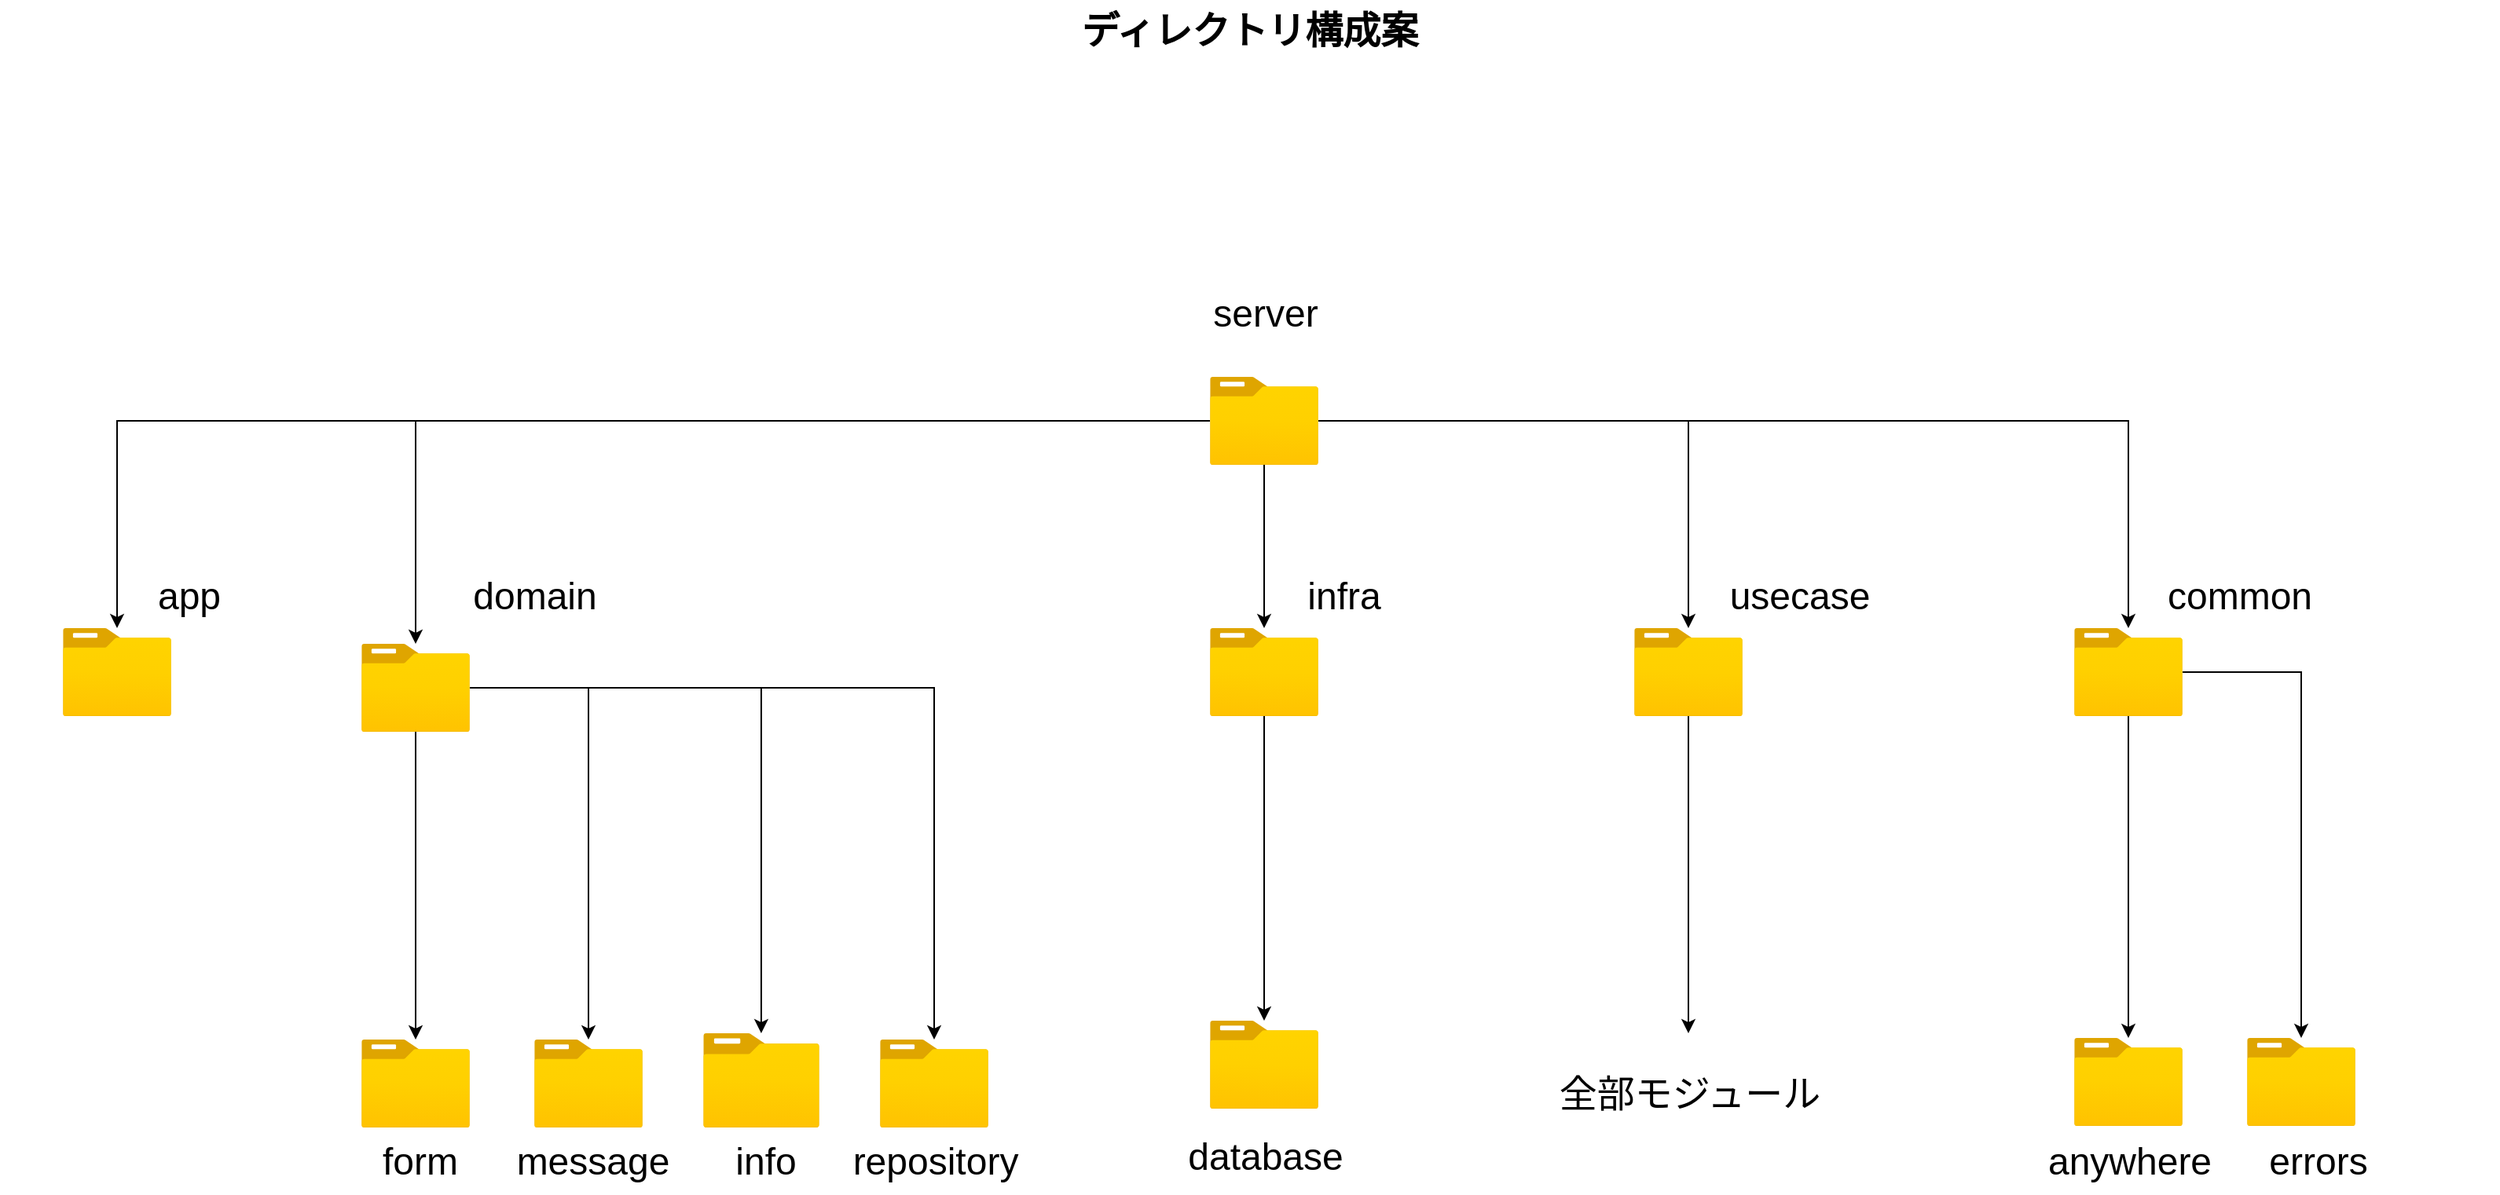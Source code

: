 <mxfile version="20.5.3" type="github">
  <diagram name="Page-1" id="74b105a0-9070-1c63-61bc-23e55f88626e">
    <mxGraphModel dx="2370" dy="1365" grid="1" gridSize="10" guides="1" tooltips="1" connect="1" arrows="1" fold="1" page="1" pageScale="1.5" pageWidth="1169" pageHeight="826" background="none" math="0" shadow="0">
      <root>
        <mxCell id="0" style=";html=1;" />
        <mxCell id="1" style=";html=1;" parent="0" />
        <mxCell id="10b056a9c633e61c-30" value="ディレクトリ構成案" style="text;strokeColor=none;fillColor=none;html=1;fontSize=24;fontStyle=1;verticalAlign=middle;align=center;" parent="1" vertex="1">
          <mxGeometry x="80" y="40" width="1590" height="40" as="geometry" />
        </mxCell>
        <mxCell id="Y8ofXW4XnCx3dUe6ZQK3-6" value="" style="edgeStyle=orthogonalEdgeStyle;rounded=0;orthogonalLoop=1;jettySize=auto;html=1;" edge="1" parent="1" source="Y8ofXW4XnCx3dUe6ZQK3-2" target="Y8ofXW4XnCx3dUe6ZQK3-5">
          <mxGeometry relative="1" as="geometry" />
        </mxCell>
        <mxCell id="Y8ofXW4XnCx3dUe6ZQK3-9" value="" style="edgeStyle=orthogonalEdgeStyle;rounded=0;orthogonalLoop=1;jettySize=auto;html=1;" edge="1" parent="1" source="Y8ofXW4XnCx3dUe6ZQK3-2" target="Y8ofXW4XnCx3dUe6ZQK3-8">
          <mxGeometry relative="1" as="geometry" />
        </mxCell>
        <mxCell id="Y8ofXW4XnCx3dUe6ZQK3-11" value="" style="edgeStyle=orthogonalEdgeStyle;rounded=0;orthogonalLoop=1;jettySize=auto;html=1;" edge="1" parent="1" source="Y8ofXW4XnCx3dUe6ZQK3-2" target="Y8ofXW4XnCx3dUe6ZQK3-10">
          <mxGeometry relative="1" as="geometry" />
        </mxCell>
        <mxCell id="Y8ofXW4XnCx3dUe6ZQK3-44" value="" style="edgeStyle=orthogonalEdgeStyle;rounded=0;orthogonalLoop=1;jettySize=auto;html=1;fontSize=24;" edge="1" parent="1" source="Y8ofXW4XnCx3dUe6ZQK3-2" target="Y8ofXW4XnCx3dUe6ZQK3-43">
          <mxGeometry relative="1" as="geometry" />
        </mxCell>
        <mxCell id="Y8ofXW4XnCx3dUe6ZQK3-47" value="" style="edgeStyle=orthogonalEdgeStyle;rounded=0;orthogonalLoop=1;jettySize=auto;html=1;fontSize=24;" edge="1" parent="1" source="Y8ofXW4XnCx3dUe6ZQK3-2" target="Y8ofXW4XnCx3dUe6ZQK3-46">
          <mxGeometry relative="1" as="geometry" />
        </mxCell>
        <mxCell id="Y8ofXW4XnCx3dUe6ZQK3-2" value="" style="aspect=fixed;html=1;points=[];align=center;image;fontSize=12;image=img/lib/azure2/general/Folder_Blank.svg;" vertex="1" parent="1">
          <mxGeometry x="850" y="280" width="69" height="56.0" as="geometry" />
        </mxCell>
        <mxCell id="Y8ofXW4XnCx3dUe6ZQK3-17" value="" style="edgeStyle=orthogonalEdgeStyle;rounded=0;orthogonalLoop=1;jettySize=auto;html=1;fontSize=24;" edge="1" parent="1" source="Y8ofXW4XnCx3dUe6ZQK3-5" target="Y8ofXW4XnCx3dUe6ZQK3-16">
          <mxGeometry relative="1" as="geometry" />
        </mxCell>
        <mxCell id="Y8ofXW4XnCx3dUe6ZQK3-19" value="" style="edgeStyle=orthogonalEdgeStyle;rounded=0;orthogonalLoop=1;jettySize=auto;html=1;fontSize=24;" edge="1" parent="1" source="Y8ofXW4XnCx3dUe6ZQK3-5" target="Y8ofXW4XnCx3dUe6ZQK3-18">
          <mxGeometry relative="1" as="geometry" />
        </mxCell>
        <mxCell id="Y8ofXW4XnCx3dUe6ZQK3-26" value="" style="edgeStyle=orthogonalEdgeStyle;rounded=0;orthogonalLoop=1;jettySize=auto;html=1;fontSize=24;" edge="1" parent="1" source="Y8ofXW4XnCx3dUe6ZQK3-5" target="Y8ofXW4XnCx3dUe6ZQK3-25">
          <mxGeometry relative="1" as="geometry" />
        </mxCell>
        <mxCell id="Y8ofXW4XnCx3dUe6ZQK3-28" value="" style="edgeStyle=orthogonalEdgeStyle;rounded=0;orthogonalLoop=1;jettySize=auto;html=1;fontSize=24;" edge="1" parent="1" source="Y8ofXW4XnCx3dUe6ZQK3-5" target="Y8ofXW4XnCx3dUe6ZQK3-27">
          <mxGeometry relative="1" as="geometry" />
        </mxCell>
        <mxCell id="Y8ofXW4XnCx3dUe6ZQK3-5" value="" style="aspect=fixed;html=1;points=[];align=center;image;fontSize=12;image=img/lib/azure2/general/Folder_Blank.svg;" vertex="1" parent="1">
          <mxGeometry x="310" y="450" width="69" height="56.0" as="geometry" />
        </mxCell>
        <mxCell id="Y8ofXW4XnCx3dUe6ZQK3-32" value="" style="edgeStyle=orthogonalEdgeStyle;rounded=0;orthogonalLoop=1;jettySize=auto;html=1;fontSize=24;" edge="1" parent="1" source="Y8ofXW4XnCx3dUe6ZQK3-8" target="Y8ofXW4XnCx3dUe6ZQK3-31">
          <mxGeometry relative="1" as="geometry" />
        </mxCell>
        <mxCell id="Y8ofXW4XnCx3dUe6ZQK3-8" value="" style="aspect=fixed;html=1;points=[];align=center;image;fontSize=12;image=img/lib/azure2/general/Folder_Blank.svg;" vertex="1" parent="1">
          <mxGeometry x="850" y="440" width="69" height="56.0" as="geometry" />
        </mxCell>
        <mxCell id="Y8ofXW4XnCx3dUe6ZQK3-38" value="" style="edgeStyle=orthogonalEdgeStyle;rounded=0;orthogonalLoop=1;jettySize=auto;html=1;fontSize=24;" edge="1" parent="1" source="Y8ofXW4XnCx3dUe6ZQK3-10">
          <mxGeometry relative="1" as="geometry">
            <mxPoint x="1154.5" y="698" as="targetPoint" />
          </mxGeometry>
        </mxCell>
        <mxCell id="Y8ofXW4XnCx3dUe6ZQK3-10" value="" style="aspect=fixed;html=1;points=[];align=center;image;fontSize=12;image=img/lib/azure2/general/Folder_Blank.svg;" vertex="1" parent="1">
          <mxGeometry x="1120" y="440" width="69" height="56.0" as="geometry" />
        </mxCell>
        <mxCell id="Y8ofXW4XnCx3dUe6ZQK3-12" value="&lt;font style=&quot;font-size: 24px;&quot;&gt;server&lt;/font&gt;" style="text;html=1;align=center;verticalAlign=middle;resizable=0;points=[];autosize=1;strokeColor=none;fillColor=none;" vertex="1" parent="1">
          <mxGeometry x="839.5" y="220" width="90" height="40" as="geometry" />
        </mxCell>
        <mxCell id="Y8ofXW4XnCx3dUe6ZQK3-13" value="&lt;font style=&quot;font-size: 24px;&quot;&gt;domain&lt;/font&gt;" style="text;html=1;align=center;verticalAlign=middle;resizable=0;points=[];autosize=1;strokeColor=none;fillColor=none;" vertex="1" parent="1">
          <mxGeometry x="370" y="400" width="100" height="40" as="geometry" />
        </mxCell>
        <mxCell id="Y8ofXW4XnCx3dUe6ZQK3-14" value="&lt;font style=&quot;font-size: 24px;&quot;&gt;infra&lt;/font&gt;" style="text;html=1;align=center;verticalAlign=middle;resizable=0;points=[];autosize=1;strokeColor=none;fillColor=none;" vertex="1" parent="1">
          <mxGeometry x="900" y="400" width="70" height="40" as="geometry" />
        </mxCell>
        <mxCell id="Y8ofXW4XnCx3dUe6ZQK3-15" value="&lt;font style=&quot;font-size: 24px;&quot;&gt;usecase&lt;/font&gt;" style="text;html=1;align=center;verticalAlign=middle;resizable=0;points=[];autosize=1;strokeColor=none;fillColor=none;" vertex="1" parent="1">
          <mxGeometry x="1170" y="400" width="110" height="40" as="geometry" />
        </mxCell>
        <mxCell id="Y8ofXW4XnCx3dUe6ZQK3-16" value="" style="aspect=fixed;html=1;points=[];align=center;image;fontSize=12;image=img/lib/azure2/general/Folder_Blank.svg;" vertex="1" parent="1">
          <mxGeometry x="527.53" y="698" width="73.93" height="60" as="geometry" />
        </mxCell>
        <mxCell id="Y8ofXW4XnCx3dUe6ZQK3-18" value="" style="aspect=fixed;html=1;points=[];align=center;image;fontSize=12;image=img/lib/azure2/general/Folder_Blank.svg;" vertex="1" parent="1">
          <mxGeometry x="640" y="702" width="69" height="56.0" as="geometry" />
        </mxCell>
        <mxCell id="Y8ofXW4XnCx3dUe6ZQK3-22" value="&lt;font style=&quot;font-size: 24px;&quot;&gt;form&lt;/font&gt;" style="text;html=1;align=center;verticalAlign=middle;resizable=0;points=[];autosize=1;strokeColor=none;fillColor=none;" vertex="1" parent="1">
          <mxGeometry x="312" y="760" width="70" height="40" as="geometry" />
        </mxCell>
        <mxCell id="Y8ofXW4XnCx3dUe6ZQK3-23" value="&lt;div&gt;&lt;font style=&quot;font-size: 24px;&quot;&gt;message&lt;/font&gt;&lt;/div&gt;" style="text;html=1;align=center;verticalAlign=middle;resizable=0;points=[];autosize=1;strokeColor=none;fillColor=none;" vertex="1" parent="1">
          <mxGeometry x="396.51" y="760" width="120" height="40" as="geometry" />
        </mxCell>
        <mxCell id="Y8ofXW4XnCx3dUe6ZQK3-24" value="&lt;font style=&quot;font-size: 24px;&quot;&gt;info&lt;/font&gt;" style="text;html=1;align=center;verticalAlign=middle;resizable=0;points=[];autosize=1;strokeColor=none;fillColor=none;" vertex="1" parent="1">
          <mxGeometry x="537.01" y="760" width="60" height="40" as="geometry" />
        </mxCell>
        <mxCell id="Y8ofXW4XnCx3dUe6ZQK3-25" value="" style="aspect=fixed;html=1;points=[];align=center;image;fontSize=12;image=img/lib/azure2/general/Folder_Blank.svg;" vertex="1" parent="1">
          <mxGeometry x="420" y="702" width="69" height="56.0" as="geometry" />
        </mxCell>
        <mxCell id="Y8ofXW4XnCx3dUe6ZQK3-27" value="" style="aspect=fixed;html=1;points=[];align=center;image;fontSize=12;image=img/lib/azure2/general/Folder_Blank.svg;" vertex="1" parent="1">
          <mxGeometry x="310" y="702" width="69" height="56.0" as="geometry" />
        </mxCell>
        <mxCell id="Y8ofXW4XnCx3dUe6ZQK3-29" value="&lt;font style=&quot;font-size: 24px;&quot;&gt;repository&lt;/font&gt;" style="text;html=1;align=center;verticalAlign=middle;resizable=0;points=[];autosize=1;strokeColor=none;fillColor=none;" vertex="1" parent="1">
          <mxGeometry x="609.5" y="760" width="130" height="40" as="geometry" />
        </mxCell>
        <mxCell id="Y8ofXW4XnCx3dUe6ZQK3-31" value="" style="aspect=fixed;html=1;points=[];align=center;image;fontSize=12;image=img/lib/azure2/general/Folder_Blank.svg;" vertex="1" parent="1">
          <mxGeometry x="850" y="690" width="69" height="56.0" as="geometry" />
        </mxCell>
        <mxCell id="Y8ofXW4XnCx3dUe6ZQK3-35" value="&lt;font style=&quot;font-size: 24px;&quot;&gt;database&lt;/font&gt;" style="text;html=1;align=center;verticalAlign=middle;resizable=0;points=[];autosize=1;strokeColor=none;fillColor=none;" vertex="1" parent="1">
          <mxGeometry x="824.5" y="757" width="120" height="40" as="geometry" />
        </mxCell>
        <mxCell id="Y8ofXW4XnCx3dUe6ZQK3-41" value="&lt;font style=&quot;font-size: 24px;&quot;&gt;全部モジュール&lt;/font&gt;" style="text;html=1;align=center;verticalAlign=middle;resizable=0;points=[];autosize=1;strokeColor=none;fillColor=none;" vertex="1" parent="1">
          <mxGeometry x="1059.5" y="717" width="190" height="40" as="geometry" />
        </mxCell>
        <mxCell id="Y8ofXW4XnCx3dUe6ZQK3-43" value="" style="aspect=fixed;html=1;points=[];align=center;image;fontSize=12;image=img/lib/azure2/general/Folder_Blank.svg;" vertex="1" parent="1">
          <mxGeometry x="120" y="440" width="69" height="56.0" as="geometry" />
        </mxCell>
        <mxCell id="Y8ofXW4XnCx3dUe6ZQK3-45" value="&lt;font style=&quot;font-size: 24px;&quot;&gt;app&lt;/font&gt;" style="text;html=1;align=center;verticalAlign=middle;resizable=0;points=[];autosize=1;strokeColor=none;fillColor=none;" vertex="1" parent="1">
          <mxGeometry x="170" y="400" width="60" height="40" as="geometry" />
        </mxCell>
        <mxCell id="Y8ofXW4XnCx3dUe6ZQK3-50" value="" style="edgeStyle=orthogonalEdgeStyle;rounded=0;orthogonalLoop=1;jettySize=auto;html=1;fontSize=24;" edge="1" parent="1" source="Y8ofXW4XnCx3dUe6ZQK3-46" target="Y8ofXW4XnCx3dUe6ZQK3-49">
          <mxGeometry relative="1" as="geometry" />
        </mxCell>
        <mxCell id="Y8ofXW4XnCx3dUe6ZQK3-52" value="" style="edgeStyle=orthogonalEdgeStyle;rounded=0;orthogonalLoop=1;jettySize=auto;html=1;fontSize=24;" edge="1" parent="1" source="Y8ofXW4XnCx3dUe6ZQK3-46" target="Y8ofXW4XnCx3dUe6ZQK3-51">
          <mxGeometry relative="1" as="geometry" />
        </mxCell>
        <mxCell id="Y8ofXW4XnCx3dUe6ZQK3-46" value="" style="aspect=fixed;html=1;points=[];align=center;image;fontSize=12;image=img/lib/azure2/general/Folder_Blank.svg;" vertex="1" parent="1">
          <mxGeometry x="1400" y="440" width="69" height="56.0" as="geometry" />
        </mxCell>
        <mxCell id="Y8ofXW4XnCx3dUe6ZQK3-48" value="&lt;font style=&quot;font-size: 24px;&quot;&gt;common&lt;/font&gt;" style="text;html=1;align=center;verticalAlign=middle;resizable=0;points=[];autosize=1;strokeColor=none;fillColor=none;" vertex="1" parent="1">
          <mxGeometry x="1445" y="400" width="120" height="40" as="geometry" />
        </mxCell>
        <mxCell id="Y8ofXW4XnCx3dUe6ZQK3-49" value="" style="aspect=fixed;html=1;points=[];align=center;image;fontSize=12;image=img/lib/azure2/general/Folder_Blank.svg;" vertex="1" parent="1">
          <mxGeometry x="1400" y="701" width="69" height="56.0" as="geometry" />
        </mxCell>
        <mxCell id="Y8ofXW4XnCx3dUe6ZQK3-51" value="" style="aspect=fixed;html=1;points=[];align=center;image;fontSize=12;image=img/lib/azure2/general/Folder_Blank.svg;" vertex="1" parent="1">
          <mxGeometry x="1510" y="701" width="69" height="56.0" as="geometry" />
        </mxCell>
        <mxCell id="Y8ofXW4XnCx3dUe6ZQK3-53" value="&lt;font style=&quot;font-size: 24px;&quot;&gt;anywhere&lt;/font&gt;" style="text;html=1;align=center;verticalAlign=middle;resizable=0;points=[];autosize=1;strokeColor=none;fillColor=none;" vertex="1" parent="1">
          <mxGeometry x="1369.5" y="760" width="130" height="40" as="geometry" />
        </mxCell>
        <mxCell id="Y8ofXW4XnCx3dUe6ZQK3-55" value="&lt;font style=&quot;font-size: 24px;&quot;&gt;errors&lt;/font&gt;" style="text;html=1;align=center;verticalAlign=middle;resizable=0;points=[];autosize=1;strokeColor=none;fillColor=none;" vertex="1" parent="1">
          <mxGeometry x="1510" y="760" width="90" height="40" as="geometry" />
        </mxCell>
      </root>
    </mxGraphModel>
  </diagram>
</mxfile>
